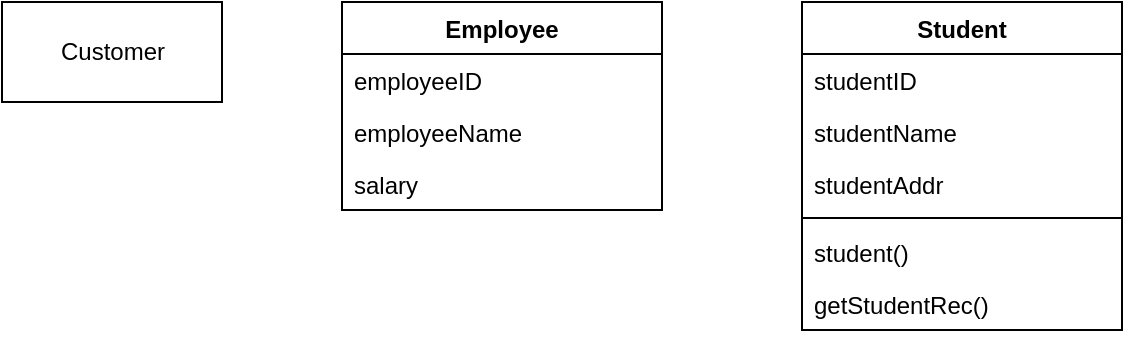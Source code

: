 <mxfile>
    <diagram id="inei6K_ikqvNOrcYAao8" name="第1頁">
        <mxGraphModel dx="684" dy="581" grid="1" gridSize="10" guides="1" tooltips="1" connect="1" arrows="1" fold="1" page="1" pageScale="1" pageWidth="827" pageHeight="1169" math="0" shadow="0">
            <root>
                <mxCell id="0"/>
                <mxCell id="1" parent="0"/>
                <mxCell id="7" value="Customer" style="html=1;" vertex="1" parent="1">
                    <mxGeometry x="40" y="40" width="110" height="50" as="geometry"/>
                </mxCell>
                <mxCell id="8" value="Employee" style="swimlane;fontStyle=1;align=center;verticalAlign=top;childLayout=stackLayout;horizontal=1;startSize=26;horizontalStack=0;resizeParent=1;resizeParentMax=0;resizeLast=0;collapsible=1;marginBottom=0;" vertex="1" parent="1">
                    <mxGeometry x="210" y="40" width="160" height="104" as="geometry"/>
                </mxCell>
                <mxCell id="9" value="employeeID" style="text;align=left;verticalAlign=top;spacingLeft=4;spacingRight=4;overflow=hidden;rotatable=0;points=[[0,0.5],[1,0.5]];portConstraint=eastwest;" vertex="1" parent="8">
                    <mxGeometry y="26" width="160" height="26" as="geometry"/>
                </mxCell>
                <mxCell id="26" value="employeeName" style="text;align=left;verticalAlign=top;spacingLeft=4;spacingRight=4;overflow=hidden;rotatable=0;points=[[0,0.5],[1,0.5]];portConstraint=eastwest;" vertex="1" parent="8">
                    <mxGeometry y="52" width="160" height="26" as="geometry"/>
                </mxCell>
                <mxCell id="27" value="salary" style="text;align=left;verticalAlign=top;spacingLeft=4;spacingRight=4;overflow=hidden;rotatable=0;points=[[0,0.5],[1,0.5]];portConstraint=eastwest;" vertex="1" parent="8">
                    <mxGeometry y="78" width="160" height="26" as="geometry"/>
                </mxCell>
                <mxCell id="21" value="Student" style="swimlane;fontStyle=1;align=center;verticalAlign=top;childLayout=stackLayout;horizontal=1;startSize=26;horizontalStack=0;resizeParent=1;resizeParentMax=0;resizeLast=0;collapsible=1;marginBottom=0;" vertex="1" parent="1">
                    <mxGeometry x="440" y="40" width="160" height="164" as="geometry"/>
                </mxCell>
                <mxCell id="22" value="studentID" style="text;align=left;verticalAlign=top;spacingLeft=4;spacingRight=4;overflow=hidden;rotatable=0;points=[[0,0.5],[1,0.5]];portConstraint=eastwest;" vertex="1" parent="21">
                    <mxGeometry y="26" width="160" height="26" as="geometry"/>
                </mxCell>
                <mxCell id="28" value="studentName" style="text;align=left;verticalAlign=top;spacingLeft=4;spacingRight=4;overflow=hidden;rotatable=0;points=[[0,0.5],[1,0.5]];portConstraint=eastwest;" vertex="1" parent="21">
                    <mxGeometry y="52" width="160" height="26" as="geometry"/>
                </mxCell>
                <mxCell id="25" value="studentAddr" style="text;align=left;verticalAlign=top;spacingLeft=4;spacingRight=4;overflow=hidden;rotatable=0;points=[[0,0.5],[1,0.5]];portConstraint=eastwest;" vertex="1" parent="21">
                    <mxGeometry y="78" width="160" height="26" as="geometry"/>
                </mxCell>
                <mxCell id="23" value="" style="line;strokeWidth=1;fillColor=none;align=left;verticalAlign=middle;spacingTop=-1;spacingLeft=3;spacingRight=3;rotatable=0;labelPosition=right;points=[];portConstraint=eastwest;strokeColor=inherit;" vertex="1" parent="21">
                    <mxGeometry y="104" width="160" height="8" as="geometry"/>
                </mxCell>
                <mxCell id="24" value="student()" style="text;align=left;verticalAlign=top;spacingLeft=4;spacingRight=4;overflow=hidden;rotatable=0;points=[[0,0.5],[1,0.5]];portConstraint=eastwest;" vertex="1" parent="21">
                    <mxGeometry y="112" width="160" height="26" as="geometry"/>
                </mxCell>
                <mxCell id="29" value="getStudentRec()" style="text;align=left;verticalAlign=top;spacingLeft=4;spacingRight=4;overflow=hidden;rotatable=0;points=[[0,0.5],[1,0.5]];portConstraint=eastwest;" vertex="1" parent="21">
                    <mxGeometry y="138" width="160" height="26" as="geometry"/>
                </mxCell>
            </root>
        </mxGraphModel>
    </diagram>
    <diagram id="J9Jb42zlQwz1UztSHnLR" name="第2頁">
        <mxGraphModel dx="785" dy="484" grid="1" gridSize="10" guides="1" tooltips="1" connect="1" arrows="1" fold="1" page="1" pageScale="1" pageWidth="827" pageHeight="1169" math="0" shadow="0">
            <root>
                <mxCell id="0"/>
                <mxCell id="1" parent="0"/>
                <mxCell id="Za2852TQYUXSVsiaXlMs-3" style="edgeStyle=none;html=1;exitX=1;exitY=0.5;exitDx=0;exitDy=0;entryX=0;entryY=0.5;entryDx=0;entryDy=0;endArrow=none;endFill=0;" edge="1" parent="1" source="Za2852TQYUXSVsiaXlMs-1" target="Za2852TQYUXSVsiaXlMs-2">
                    <mxGeometry relative="1" as="geometry"/>
                </mxCell>
                <mxCell id="Za2852TQYUXSVsiaXlMs-7" value="1" style="edgeLabel;html=1;align=center;verticalAlign=top;resizable=0;points=[];" vertex="1" connectable="0" parent="Za2852TQYUXSVsiaXlMs-3">
                    <mxGeometry x="-0.896" relative="1" as="geometry">
                        <mxPoint as="offset"/>
                    </mxGeometry>
                </mxCell>
                <mxCell id="Za2852TQYUXSVsiaXlMs-8" value="1..*" style="edgeLabel;html=1;align=center;verticalAlign=top;resizable=0;points=[];" vertex="1" connectable="0" parent="Za2852TQYUXSVsiaXlMs-3">
                    <mxGeometry x="0.897" y="-3" relative="1" as="geometry">
                        <mxPoint as="offset"/>
                    </mxGeometry>
                </mxCell>
                <mxCell id="Za2852TQYUXSVsiaXlMs-9" value="教導" style="edgeLabel;html=1;align=center;verticalAlign=bottom;resizable=0;points=[];fontSize=16;" vertex="1" connectable="0" parent="Za2852TQYUXSVsiaXlMs-3">
                    <mxGeometry x="0.077" relative="1" as="geometry">
                        <mxPoint as="offset"/>
                    </mxGeometry>
                </mxCell>
                <mxCell id="Za2852TQYUXSVsiaXlMs-1" value="老師" style="html=1;" vertex="1" parent="1">
                    <mxGeometry x="120" y="160" width="110" height="50" as="geometry"/>
                </mxCell>
                <mxCell id="Za2852TQYUXSVsiaXlMs-2" value="學生" style="html=1;" vertex="1" parent="1">
                    <mxGeometry x="480" y="160" width="110" height="50" as="geometry"/>
                </mxCell>
                <mxCell id="Za2852TQYUXSVsiaXlMs-10" value="" style="triangle;whiteSpace=wrap;html=1;" vertex="1" parent="1">
                    <mxGeometry x="420" y="160" width="20" height="20" as="geometry"/>
                </mxCell>
            </root>
        </mxGraphModel>
    </diagram>
</mxfile>